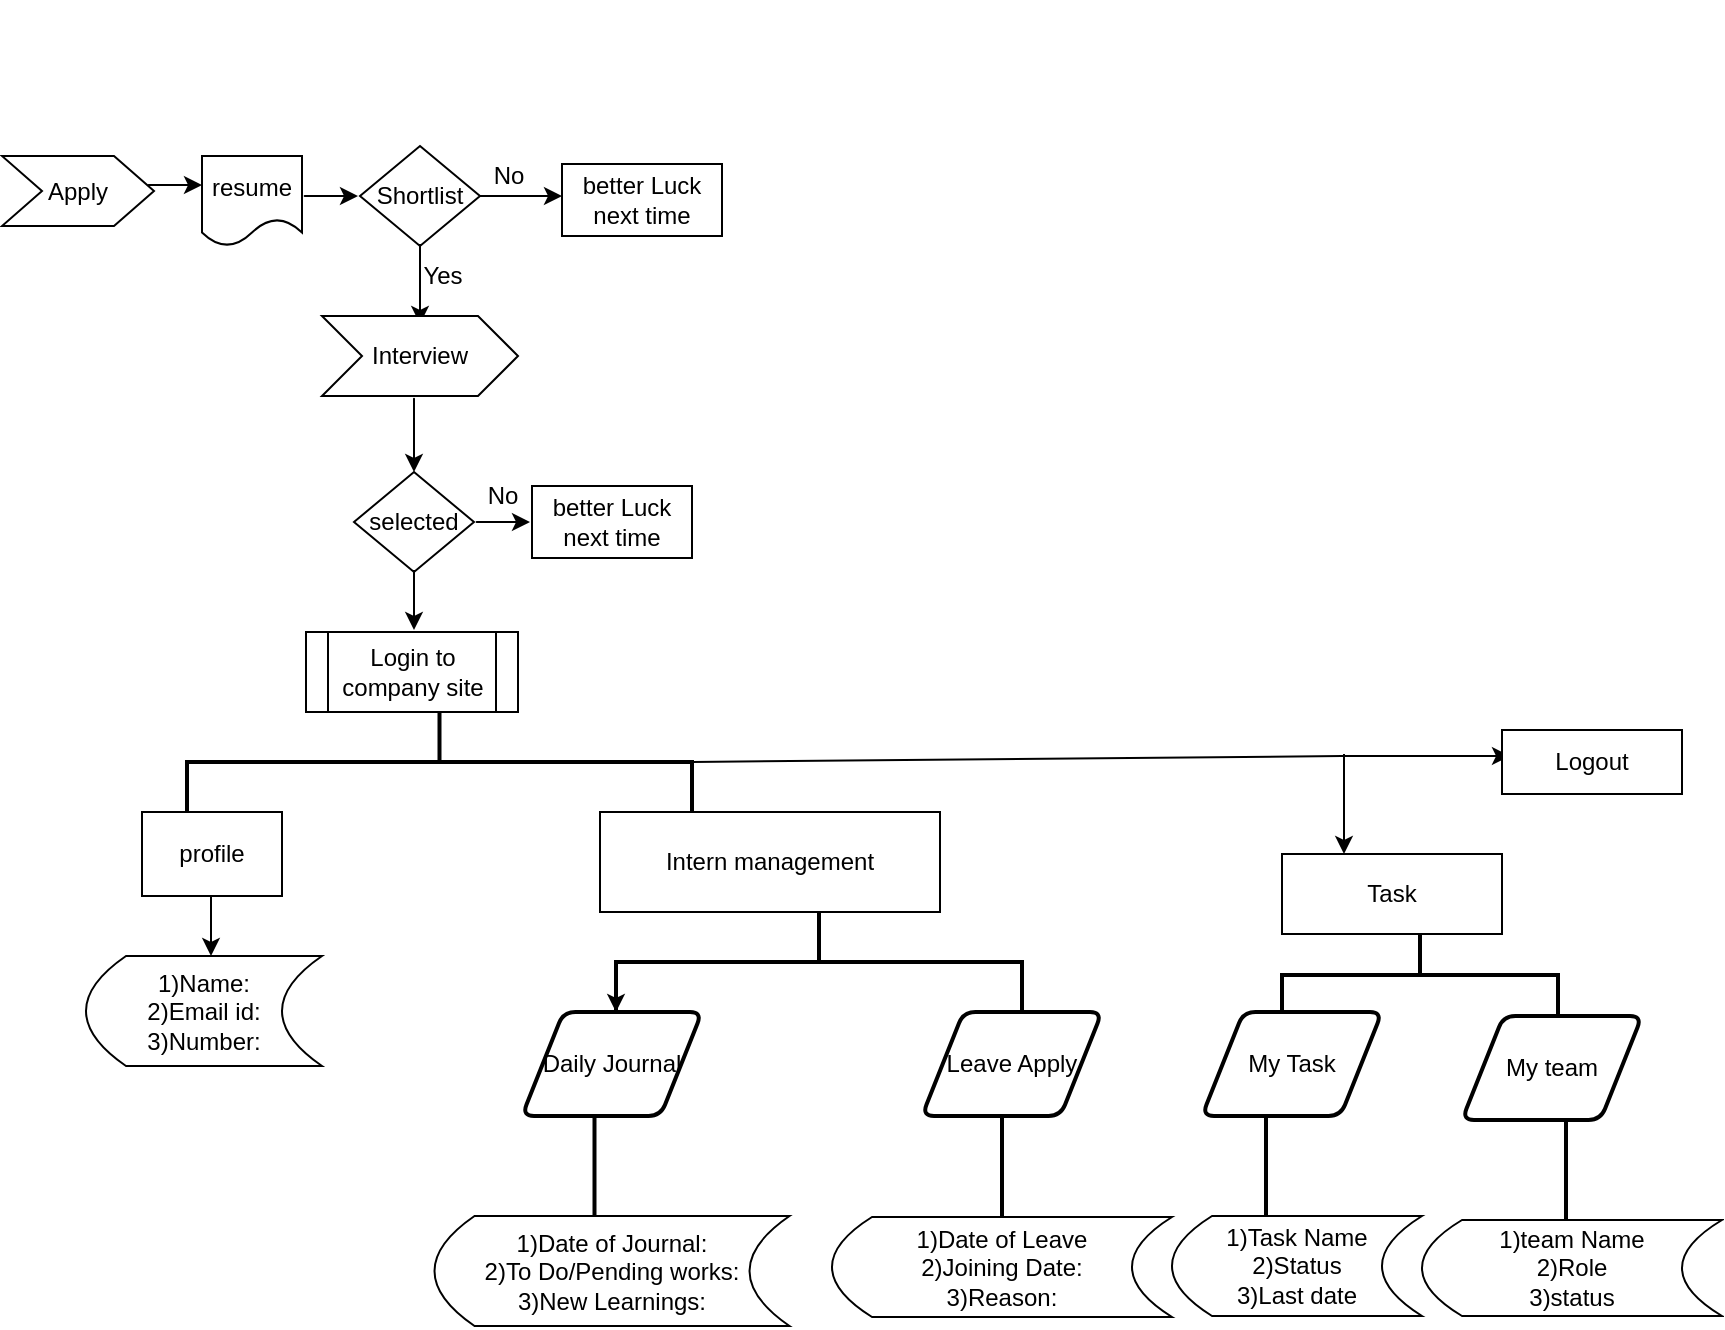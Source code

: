 <mxfile version="14.8.4" type="github">
  <diagram id="C5RBs43oDa-KdzZeNtuy" name="Page-1">
    <mxGraphModel dx="782" dy="2774" grid="1" gridSize="10" guides="1" tooltips="1" connect="1" arrows="1" fold="1" page="1" pageScale="1" pageWidth="827" pageHeight="1169" math="0" shadow="0">
      <root>
        <mxCell id="WIyWlLk6GJQsqaUBKTNV-0" />
        <mxCell id="WIyWlLk6GJQsqaUBKTNV-1" parent="WIyWlLk6GJQsqaUBKTNV-0" />
        <mxCell id="tUJuFMsvnJK1FjJ6EW7x-11" value="" style="endArrow=classic;html=1;" edge="1" parent="WIyWlLk6GJQsqaUBKTNV-1">
          <mxGeometry width="50" height="50" relative="1" as="geometry">
            <mxPoint x="110" y="-1105.5" as="sourcePoint" />
            <mxPoint x="130" y="-1105.5" as="targetPoint" />
            <Array as="points">
              <mxPoint x="100" y="-1105.5" />
            </Array>
          </mxGeometry>
        </mxCell>
        <mxCell id="tUJuFMsvnJK1FjJ6EW7x-12" value="&lt;br&gt;&lt;br&gt;&lt;br&gt;&lt;br&gt;&lt;br&gt;&lt;br&gt;resume&lt;br&gt;&lt;br&gt;&lt;br&gt;&lt;br&gt;&lt;br&gt;&lt;br&gt;&lt;br&gt;" style="shape=document;whiteSpace=wrap;html=1;boundedLbl=1;" vertex="1" parent="WIyWlLk6GJQsqaUBKTNV-1">
          <mxGeometry x="130" y="-1120" width="50" height="45" as="geometry" />
        </mxCell>
        <mxCell id="tUJuFMsvnJK1FjJ6EW7x-14" value="" style="endArrow=classic;html=1;" edge="1" parent="WIyWlLk6GJQsqaUBKTNV-1">
          <mxGeometry width="50" height="50" relative="1" as="geometry">
            <mxPoint x="188" y="-1100" as="sourcePoint" />
            <mxPoint x="208" y="-1100" as="targetPoint" />
            <Array as="points">
              <mxPoint x="178" y="-1100" />
            </Array>
          </mxGeometry>
        </mxCell>
        <mxCell id="tUJuFMsvnJK1FjJ6EW7x-15" value="Shortlist" style="rhombus;whiteSpace=wrap;html=1;" vertex="1" parent="WIyWlLk6GJQsqaUBKTNV-1">
          <mxGeometry x="209" y="-1125" width="60" height="50" as="geometry" />
        </mxCell>
        <mxCell id="tUJuFMsvnJK1FjJ6EW7x-20" value="" style="endArrow=classic;html=1;exitX=1;exitY=0.5;exitDx=0;exitDy=0;" edge="1" parent="WIyWlLk6GJQsqaUBKTNV-1" source="tUJuFMsvnJK1FjJ6EW7x-15">
          <mxGeometry width="50" height="50" relative="1" as="geometry">
            <mxPoint x="260" y="-1070" as="sourcePoint" />
            <mxPoint x="310" y="-1100" as="targetPoint" />
          </mxGeometry>
        </mxCell>
        <mxCell id="tUJuFMsvnJK1FjJ6EW7x-21" value="" style="endArrow=classic;html=1;exitX=1;exitY=0.5;exitDx=0;exitDy=0;" edge="1" parent="WIyWlLk6GJQsqaUBKTNV-1">
          <mxGeometry width="50" height="50" relative="1" as="geometry">
            <mxPoint x="239" y="-1076" as="sourcePoint" />
            <mxPoint x="239" y="-1036" as="targetPoint" />
          </mxGeometry>
        </mxCell>
        <mxCell id="tUJuFMsvnJK1FjJ6EW7x-24" value="" style="endArrow=classic;html=1;" edge="1" parent="WIyWlLk6GJQsqaUBKTNV-1">
          <mxGeometry width="50" height="50" relative="1" as="geometry">
            <mxPoint x="236" y="-992" as="sourcePoint" />
            <mxPoint x="236" y="-962" as="targetPoint" />
            <Array as="points">
              <mxPoint x="236" y="-1002" />
              <mxPoint x="236" y="-972" />
            </Array>
          </mxGeometry>
        </mxCell>
        <mxCell id="tUJuFMsvnJK1FjJ6EW7x-25" value="selected" style="rhombus;whiteSpace=wrap;html=1;" vertex="1" parent="WIyWlLk6GJQsqaUBKTNV-1">
          <mxGeometry x="206" y="-962" width="60" height="50" as="geometry" />
        </mxCell>
        <mxCell id="tUJuFMsvnJK1FjJ6EW7x-26" value="better Luck next time" style="rounded=0;whiteSpace=wrap;html=1;" vertex="1" parent="WIyWlLk6GJQsqaUBKTNV-1">
          <mxGeometry x="310" y="-1116" width="80" height="36" as="geometry" />
        </mxCell>
        <mxCell id="tUJuFMsvnJK1FjJ6EW7x-28" value="No" style="text;html=1;align=center;verticalAlign=middle;resizable=0;points=[];autosize=1;strokeColor=none;" vertex="1" parent="WIyWlLk6GJQsqaUBKTNV-1">
          <mxGeometry x="268" y="-1120" width="30" height="20" as="geometry" />
        </mxCell>
        <mxCell id="tUJuFMsvnJK1FjJ6EW7x-29" value="Yes" style="text;html=1;align=center;verticalAlign=middle;resizable=0;points=[];autosize=1;strokeColor=none;" vertex="1" parent="WIyWlLk6GJQsqaUBKTNV-1">
          <mxGeometry x="235" y="-1070" width="30" height="20" as="geometry" />
        </mxCell>
        <mxCell id="tUJuFMsvnJK1FjJ6EW7x-30" value="" style="endArrow=classic;html=1;" edge="1" parent="WIyWlLk6GJQsqaUBKTNV-1">
          <mxGeometry width="50" height="50" relative="1" as="geometry">
            <mxPoint x="274" y="-937" as="sourcePoint" />
            <mxPoint x="294" y="-937" as="targetPoint" />
            <Array as="points">
              <mxPoint x="264" y="-937" />
            </Array>
          </mxGeometry>
        </mxCell>
        <mxCell id="tUJuFMsvnJK1FjJ6EW7x-31" value="No" style="text;html=1;align=center;verticalAlign=middle;resizable=0;points=[];autosize=1;strokeColor=none;" vertex="1" parent="WIyWlLk6GJQsqaUBKTNV-1">
          <mxGeometry x="265" y="-960" width="30" height="20" as="geometry" />
        </mxCell>
        <mxCell id="tUJuFMsvnJK1FjJ6EW7x-32" value="better Luck next time" style="rounded=0;whiteSpace=wrap;html=1;" vertex="1" parent="WIyWlLk6GJQsqaUBKTNV-1">
          <mxGeometry x="295" y="-955" width="80" height="36" as="geometry" />
        </mxCell>
        <mxCell id="tUJuFMsvnJK1FjJ6EW7x-34" value="" style="endArrow=classic;html=1;" edge="1" parent="WIyWlLk6GJQsqaUBKTNV-1">
          <mxGeometry width="50" height="50" relative="1" as="geometry">
            <mxPoint x="236" y="-913" as="sourcePoint" />
            <mxPoint x="236" y="-883" as="targetPoint" />
            <Array as="points">
              <mxPoint x="236" y="-913" />
              <mxPoint x="236" y="-903" />
            </Array>
          </mxGeometry>
        </mxCell>
        <mxCell id="tUJuFMsvnJK1FjJ6EW7x-35" value="Apply" style="shape=step;perimeter=stepPerimeter;whiteSpace=wrap;html=1;fixedSize=1;" vertex="1" parent="WIyWlLk6GJQsqaUBKTNV-1">
          <mxGeometry x="30" y="-1120" width="76" height="35" as="geometry" />
        </mxCell>
        <mxCell id="tUJuFMsvnJK1FjJ6EW7x-36" value="Interview" style="shape=step;perimeter=stepPerimeter;whiteSpace=wrap;html=1;fixedSize=1;" vertex="1" parent="WIyWlLk6GJQsqaUBKTNV-1">
          <mxGeometry x="190" y="-1040" width="98" height="40" as="geometry" />
        </mxCell>
        <mxCell id="tUJuFMsvnJK1FjJ6EW7x-37" value="Login to company site" style="shape=process;whiteSpace=wrap;html=1;backgroundOutline=1;" vertex="1" parent="WIyWlLk6GJQsqaUBKTNV-1">
          <mxGeometry x="182" y="-882" width="106" height="40" as="geometry" />
        </mxCell>
        <mxCell id="tUJuFMsvnJK1FjJ6EW7x-40" value="Intern management" style="rounded=0;whiteSpace=wrap;html=1;" vertex="1" parent="WIyWlLk6GJQsqaUBKTNV-1">
          <mxGeometry x="329" y="-792" width="170" height="50" as="geometry" />
        </mxCell>
        <mxCell id="tUJuFMsvnJK1FjJ6EW7x-41" value="" style="strokeWidth=2;html=1;shape=mxgraph.flowchart.annotation_2;align=left;labelPosition=right;pointerEvents=1;direction=south;" vertex="1" parent="WIyWlLk6GJQsqaUBKTNV-1">
          <mxGeometry x="337" y="-742" width="203" height="50" as="geometry" />
        </mxCell>
        <mxCell id="tUJuFMsvnJK1FjJ6EW7x-42" value="Daily Journal" style="shape=parallelogram;html=1;strokeWidth=2;perimeter=parallelogramPerimeter;whiteSpace=wrap;rounded=1;arcSize=12;size=0.23;" vertex="1" parent="WIyWlLk6GJQsqaUBKTNV-1">
          <mxGeometry x="290" y="-692" width="90" height="52" as="geometry" />
        </mxCell>
        <mxCell id="tUJuFMsvnJK1FjJ6EW7x-43" value="Leave Apply" style="shape=parallelogram;html=1;strokeWidth=2;perimeter=parallelogramPerimeter;whiteSpace=wrap;rounded=1;arcSize=12;size=0.23;" vertex="1" parent="WIyWlLk6GJQsqaUBKTNV-1">
          <mxGeometry x="490" y="-692" width="90" height="52" as="geometry" />
        </mxCell>
        <mxCell id="tUJuFMsvnJK1FjJ6EW7x-44" style="edgeStyle=orthogonalEdgeStyle;rounded=0;orthogonalLoop=1;jettySize=auto;html=1;exitX=0.5;exitY=1;exitDx=0;exitDy=0;exitPerimeter=0;entryX=1;entryY=1;entryDx=0;entryDy=0;entryPerimeter=0;" edge="1" parent="WIyWlLk6GJQsqaUBKTNV-1" source="tUJuFMsvnJK1FjJ6EW7x-41" target="tUJuFMsvnJK1FjJ6EW7x-41">
          <mxGeometry relative="1" as="geometry" />
        </mxCell>
        <mxCell id="tUJuFMsvnJK1FjJ6EW7x-45" value="" style="line;strokeWidth=2;direction=south;html=1;fontFamily=Helvetica;fontSize=12;fontColor=#000000;align=left;strokeColor=#000000;fillColor=#ffffff;" vertex="1" parent="WIyWlLk6GJQsqaUBKTNV-1">
          <mxGeometry x="455" y="-640" width="150" height="50" as="geometry" />
        </mxCell>
        <mxCell id="tUJuFMsvnJK1FjJ6EW7x-46" value="1)Date of Leave&lt;br&gt;2)Joining Date:&lt;br&gt;3)Reason:" style="shape=dataStorage;whiteSpace=wrap;html=1;fixedSize=1;" vertex="1" parent="WIyWlLk6GJQsqaUBKTNV-1">
          <mxGeometry x="445" y="-589.5" width="170" height="50" as="geometry" />
        </mxCell>
        <mxCell id="tUJuFMsvnJK1FjJ6EW7x-47" value="1)Date of Journal:&lt;br&gt;2)To Do/Pending works:&lt;br&gt;3)New Learnings:" style="shape=dataStorage;whiteSpace=wrap;html=1;fixedSize=1;" vertex="1" parent="WIyWlLk6GJQsqaUBKTNV-1">
          <mxGeometry x="246.25" y="-590" width="177.5" height="55" as="geometry" />
        </mxCell>
        <mxCell id="tUJuFMsvnJK1FjJ6EW7x-48" value="" style="line;strokeWidth=2;direction=south;html=1;fontFamily=Helvetica;fontSize=12;fontColor=#000000;align=left;strokeColor=#000000;fillColor=#ffffff;" vertex="1" parent="WIyWlLk6GJQsqaUBKTNV-1">
          <mxGeometry x="251.25" y="-640" width="150" height="50" as="geometry" />
        </mxCell>
        <mxCell id="tUJuFMsvnJK1FjJ6EW7x-53" value="" style="edgeStyle=none;rounded=0;orthogonalLoop=1;jettySize=auto;html=1;" edge="1" parent="WIyWlLk6GJQsqaUBKTNV-1" source="tUJuFMsvnJK1FjJ6EW7x-49" target="tUJuFMsvnJK1FjJ6EW7x-40">
          <mxGeometry relative="1" as="geometry" />
        </mxCell>
        <mxCell id="tUJuFMsvnJK1FjJ6EW7x-49" value="" style="strokeWidth=2;html=1;shape=mxgraph.flowchart.annotation_2;align=left;labelPosition=right;pointerEvents=1;direction=south;" vertex="1" parent="WIyWlLk6GJQsqaUBKTNV-1">
          <mxGeometry x="122.5" y="-842" width="252.5" height="50" as="geometry" />
        </mxCell>
        <mxCell id="tUJuFMsvnJK1FjJ6EW7x-50" value="profile" style="rounded=0;whiteSpace=wrap;html=1;" vertex="1" parent="WIyWlLk6GJQsqaUBKTNV-1">
          <mxGeometry x="100" y="-792" width="70" height="42" as="geometry" />
        </mxCell>
        <mxCell id="tUJuFMsvnJK1FjJ6EW7x-51" value="" style="endArrow=classic;html=1;" edge="1" parent="WIyWlLk6GJQsqaUBKTNV-1">
          <mxGeometry width="50" height="50" relative="1" as="geometry">
            <mxPoint x="134.5" y="-750" as="sourcePoint" />
            <mxPoint x="134.5" y="-720" as="targetPoint" />
            <Array as="points">
              <mxPoint x="134.5" y="-750" />
            </Array>
          </mxGeometry>
        </mxCell>
        <mxCell id="tUJuFMsvnJK1FjJ6EW7x-52" value="1)Name:&lt;br&gt;2)Email id:&lt;br&gt;3)Number:" style="shape=dataStorage;whiteSpace=wrap;html=1;fixedSize=1;" vertex="1" parent="WIyWlLk6GJQsqaUBKTNV-1">
          <mxGeometry x="72" y="-720" width="118" height="55" as="geometry" />
        </mxCell>
        <mxCell id="tUJuFMsvnJK1FjJ6EW7x-55" value="" style="endArrow=none;html=1;exitX=0.5;exitY=0;exitDx=0;exitDy=0;exitPerimeter=0;" edge="1" parent="WIyWlLk6GJQsqaUBKTNV-1" source="tUJuFMsvnJK1FjJ6EW7x-49">
          <mxGeometry width="50" height="50" relative="1" as="geometry">
            <mxPoint x="390" y="-800" as="sourcePoint" />
            <mxPoint x="700" y="-820" as="targetPoint" />
          </mxGeometry>
        </mxCell>
        <mxCell id="tUJuFMsvnJK1FjJ6EW7x-56" value="" style="endArrow=classic;html=1;" edge="1" parent="WIyWlLk6GJQsqaUBKTNV-1">
          <mxGeometry width="50" height="50" relative="1" as="geometry">
            <mxPoint x="701" y="-821" as="sourcePoint" />
            <mxPoint x="701" y="-771" as="targetPoint" />
            <Array as="points">
              <mxPoint x="701" y="-811" />
            </Array>
          </mxGeometry>
        </mxCell>
        <mxCell id="tUJuFMsvnJK1FjJ6EW7x-57" value="Task" style="rounded=0;whiteSpace=wrap;html=1;" vertex="1" parent="WIyWlLk6GJQsqaUBKTNV-1">
          <mxGeometry x="670" y="-771" width="110" height="40" as="geometry" />
        </mxCell>
        <mxCell id="tUJuFMsvnJK1FjJ6EW7x-58" value="" style="strokeWidth=2;html=1;shape=mxgraph.flowchart.annotation_2;align=left;labelPosition=right;pointerEvents=1;direction=south;" vertex="1" parent="WIyWlLk6GJQsqaUBKTNV-1">
          <mxGeometry x="670" y="-731" width="138" height="41" as="geometry" />
        </mxCell>
        <mxCell id="tUJuFMsvnJK1FjJ6EW7x-59" value="My Task" style="shape=parallelogram;html=1;strokeWidth=2;perimeter=parallelogramPerimeter;whiteSpace=wrap;rounded=1;arcSize=12;size=0.23;" vertex="1" parent="WIyWlLk6GJQsqaUBKTNV-1">
          <mxGeometry x="630" y="-692" width="90" height="52" as="geometry" />
        </mxCell>
        <mxCell id="tUJuFMsvnJK1FjJ6EW7x-61" value="My team" style="shape=parallelogram;html=1;strokeWidth=2;perimeter=parallelogramPerimeter;whiteSpace=wrap;rounded=1;arcSize=12;size=0.23;" vertex="1" parent="WIyWlLk6GJQsqaUBKTNV-1">
          <mxGeometry x="760" y="-690" width="90" height="52" as="geometry" />
        </mxCell>
        <mxCell id="tUJuFMsvnJK1FjJ6EW7x-62" value="" style="line;strokeWidth=2;direction=south;html=1;fontFamily=Helvetica;fontSize=12;fontColor=#000000;align=left;strokeColor=#000000;fillColor=#ffffff;" vertex="1" parent="WIyWlLk6GJQsqaUBKTNV-1">
          <mxGeometry x="587" y="-640" width="150" height="50" as="geometry" />
        </mxCell>
        <mxCell id="tUJuFMsvnJK1FjJ6EW7x-63" value="1)Task Name&lt;br&gt;2)Status&lt;br&gt;3)Last date" style="shape=dataStorage;whiteSpace=wrap;html=1;fixedSize=1;" vertex="1" parent="WIyWlLk6GJQsqaUBKTNV-1">
          <mxGeometry x="615" y="-590" width="125" height="50" as="geometry" />
        </mxCell>
        <mxCell id="tUJuFMsvnJK1FjJ6EW7x-64" value="1)team Name&lt;br&gt;2)Role&lt;br&gt;3)status" style="shape=dataStorage;whiteSpace=wrap;html=1;fixedSize=1;" vertex="1" parent="WIyWlLk6GJQsqaUBKTNV-1">
          <mxGeometry x="740" y="-588" width="150" height="48" as="geometry" />
        </mxCell>
        <mxCell id="tUJuFMsvnJK1FjJ6EW7x-65" value="" style="line;strokeWidth=2;direction=south;html=1;fontFamily=Helvetica;fontSize=12;fontColor=#000000;align=left;strokeColor=#000000;fillColor=#ffffff;" vertex="1" parent="WIyWlLk6GJQsqaUBKTNV-1">
          <mxGeometry x="737" y="-638" width="150" height="50" as="geometry" />
        </mxCell>
        <mxCell id="tUJuFMsvnJK1FjJ6EW7x-66" value="" style="endArrow=classic;html=1;" edge="1" parent="WIyWlLk6GJQsqaUBKTNV-1">
          <mxGeometry width="50" height="50" relative="1" as="geometry">
            <mxPoint x="714" y="-820" as="sourcePoint" />
            <mxPoint x="784" y="-820" as="targetPoint" />
            <Array as="points">
              <mxPoint x="694" y="-820" />
            </Array>
          </mxGeometry>
        </mxCell>
        <mxCell id="tUJuFMsvnJK1FjJ6EW7x-67" value="Logout" style="rounded=0;whiteSpace=wrap;html=1;" vertex="1" parent="WIyWlLk6GJQsqaUBKTNV-1">
          <mxGeometry x="780" y="-833" width="90" height="32" as="geometry" />
        </mxCell>
      </root>
    </mxGraphModel>
  </diagram>
</mxfile>
